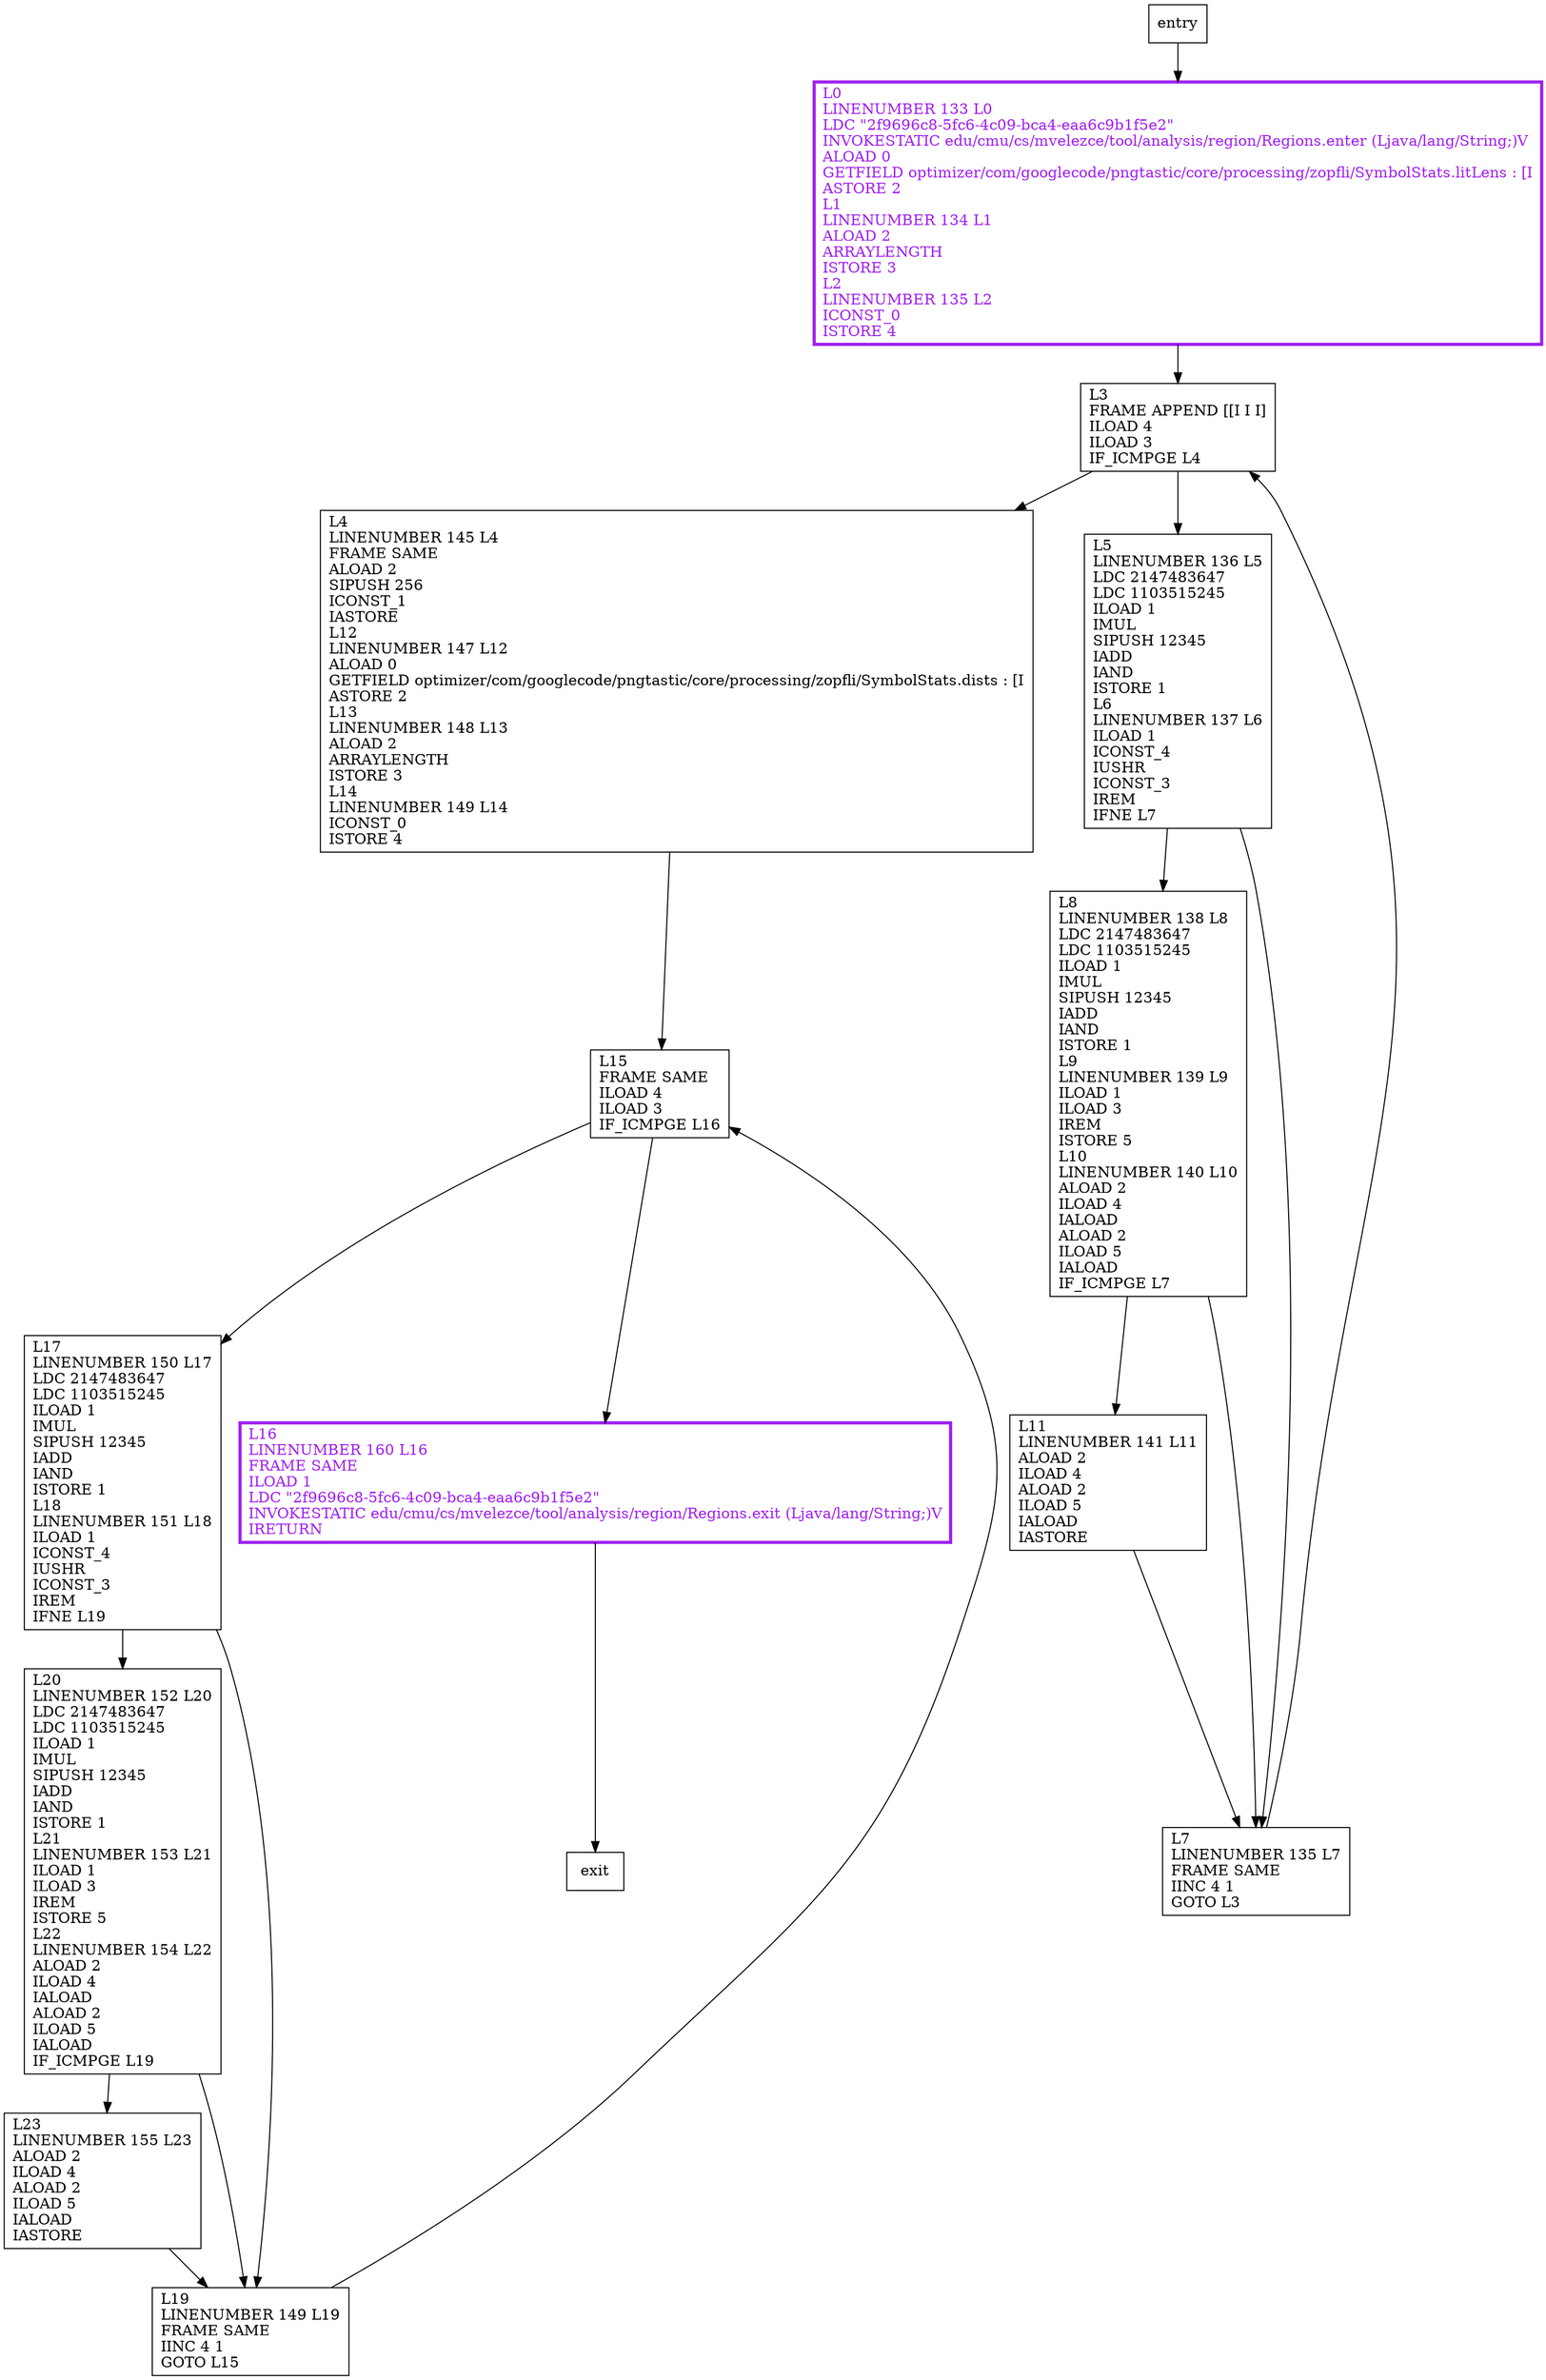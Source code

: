 digraph randomizeFreqs {
node [shape=record];
86868673 [label="L4\lLINENUMBER 145 L4\lFRAME SAME\lALOAD 2\lSIPUSH 256\lICONST_1\lIASTORE\lL12\lLINENUMBER 147 L12\lALOAD 0\lGETFIELD optimizer/com/googlecode/pngtastic/core/processing/zopfli/SymbolStats.dists : [I\lASTORE 2\lL13\lLINENUMBER 148 L13\lALOAD 2\lARRAYLENGTH\lISTORE 3\lL14\lLINENUMBER 149 L14\lICONST_0\lISTORE 4\l"];
569305720 [label="L5\lLINENUMBER 136 L5\lLDC 2147483647\lLDC 1103515245\lILOAD 1\lIMUL\lSIPUSH 12345\lIADD\lIAND\lISTORE 1\lL6\lLINENUMBER 137 L6\lILOAD 1\lICONST_4\lIUSHR\lICONST_3\lIREM\lIFNE L7\l"];
1922945892 [label="L0\lLINENUMBER 133 L0\lLDC \"2f9696c8-5fc6-4c09-bca4-eaa6c9b1f5e2\"\lINVOKESTATIC edu/cmu/cs/mvelezce/tool/analysis/region/Regions.enter (Ljava/lang/String;)V\lALOAD 0\lGETFIELD optimizer/com/googlecode/pngtastic/core/processing/zopfli/SymbolStats.litLens : [I\lASTORE 2\lL1\lLINENUMBER 134 L1\lALOAD 2\lARRAYLENGTH\lISTORE 3\lL2\lLINENUMBER 135 L2\lICONST_0\lISTORE 4\l"];
2072143489 [label="L8\lLINENUMBER 138 L8\lLDC 2147483647\lLDC 1103515245\lILOAD 1\lIMUL\lSIPUSH 12345\lIADD\lIAND\lISTORE 1\lL9\lLINENUMBER 139 L9\lILOAD 1\lILOAD 3\lIREM\lISTORE 5\lL10\lLINENUMBER 140 L10\lALOAD 2\lILOAD 4\lIALOAD\lALOAD 2\lILOAD 5\lIALOAD\lIF_ICMPGE L7\l"];
1153129890 [label="L3\lFRAME APPEND [[I I I]\lILOAD 4\lILOAD 3\lIF_ICMPGE L4\l"];
461929495 [label="L15\lFRAME SAME\lILOAD 4\lILOAD 3\lIF_ICMPGE L16\l"];
505653325 [label="L23\lLINENUMBER 155 L23\lALOAD 2\lILOAD 4\lALOAD 2\lILOAD 5\lIALOAD\lIASTORE\l"];
307284154 [label="L11\lLINENUMBER 141 L11\lALOAD 2\lILOAD 4\lALOAD 2\lILOAD 5\lIALOAD\lIASTORE\l"];
262226407 [label="L17\lLINENUMBER 150 L17\lLDC 2147483647\lLDC 1103515245\lILOAD 1\lIMUL\lSIPUSH 12345\lIADD\lIAND\lISTORE 1\lL18\lLINENUMBER 151 L18\lILOAD 1\lICONST_4\lIUSHR\lICONST_3\lIREM\lIFNE L19\l"];
99108154 [label="L20\lLINENUMBER 152 L20\lLDC 2147483647\lLDC 1103515245\lILOAD 1\lIMUL\lSIPUSH 12345\lIADD\lIAND\lISTORE 1\lL21\lLINENUMBER 153 L21\lILOAD 1\lILOAD 3\lIREM\lISTORE 5\lL22\lLINENUMBER 154 L22\lALOAD 2\lILOAD 4\lIALOAD\lALOAD 2\lILOAD 5\lIALOAD\lIF_ICMPGE L19\l"];
1729667061 [label="L7\lLINENUMBER 135 L7\lFRAME SAME\lIINC 4 1\lGOTO L3\l"];
1744799223 [label="L16\lLINENUMBER 160 L16\lFRAME SAME\lILOAD 1\lLDC \"2f9696c8-5fc6-4c09-bca4-eaa6c9b1f5e2\"\lINVOKESTATIC edu/cmu/cs/mvelezce/tool/analysis/region/Regions.exit (Ljava/lang/String;)V\lIRETURN\l"];
455101873 [label="L19\lLINENUMBER 149 L19\lFRAME SAME\lIINC 4 1\lGOTO L15\l"];
entry;
exit;
86868673 -> 461929495;
569305720 -> 1729667061;
569305720 -> 2072143489;
1922945892 -> 1153129890;
2072143489 -> 1729667061;
2072143489 -> 307284154;
1153129890 -> 86868673;
1153129890 -> 569305720;
461929495 -> 262226407;
461929495 -> 1744799223;
505653325 -> 455101873;
307284154 -> 1729667061;
entry -> 1922945892;
262226407 -> 99108154;
262226407 -> 455101873;
99108154 -> 505653325;
99108154 -> 455101873;
1729667061 -> 1153129890;
1744799223 -> exit;
455101873 -> 461929495;
1922945892[fontcolor="purple", penwidth=3, color="purple"];
1744799223[fontcolor="purple", penwidth=3, color="purple"];
}
